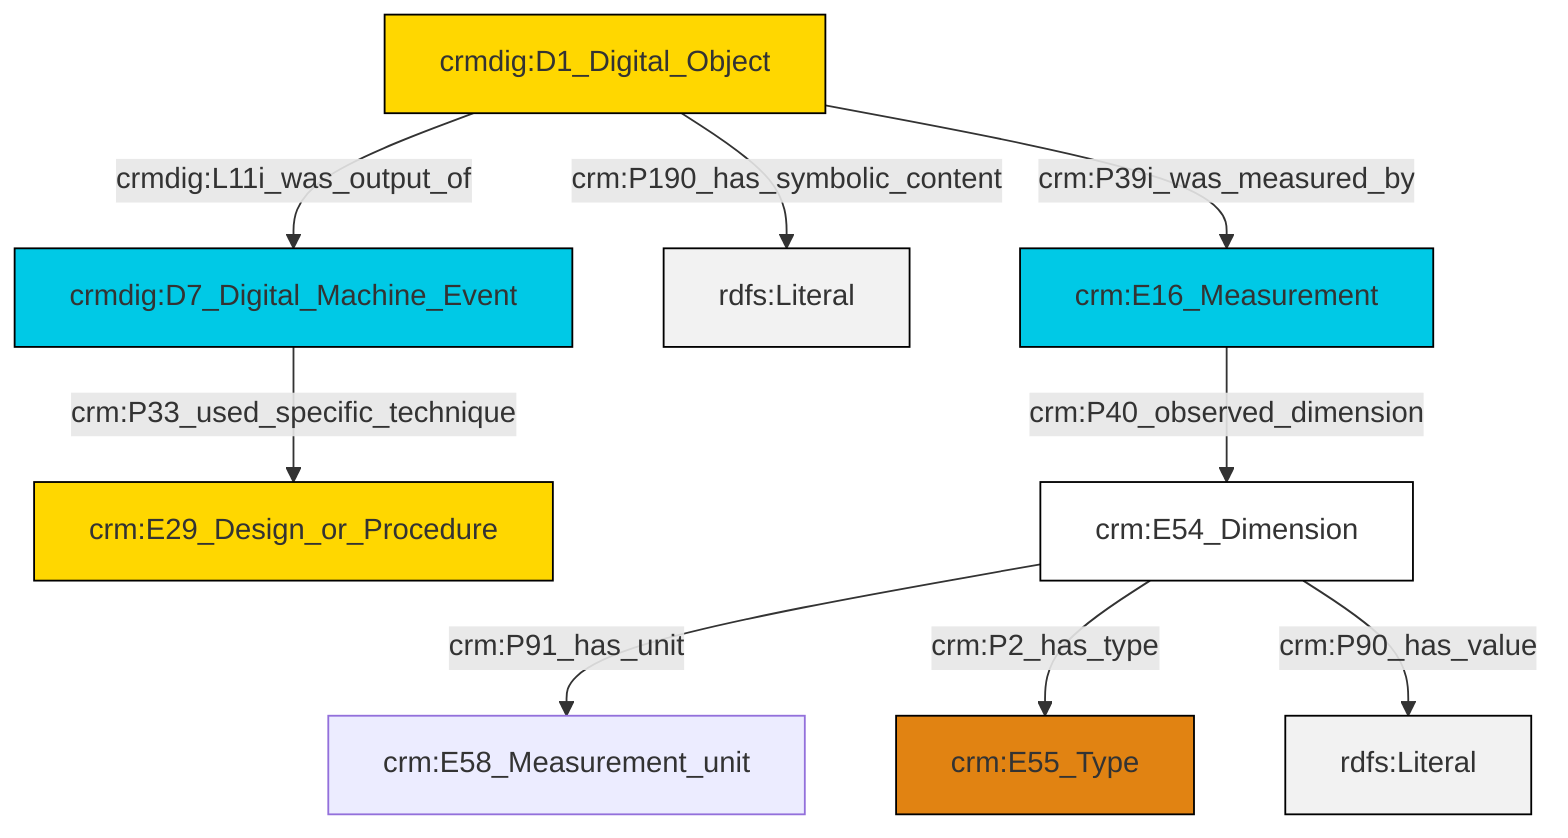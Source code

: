 graph TD
classDef Literal fill:#f2f2f2,stroke:#000000;
classDef CRM_Entity fill:#FFFFFF,stroke:#000000;
classDef Temporal_Entity fill:#00C9E6, stroke:#000000;
classDef Type fill:#E18312, stroke:#000000;
classDef Time-Span fill:#2C9C91, stroke:#000000;
classDef Appellation fill:#FFEB7F, stroke:#000000;
classDef Place fill:#008836, stroke:#000000;
classDef Persistent_Item fill:#B266B2, stroke:#000000;
classDef Conceptual_Object fill:#FFD700, stroke:#000000;
classDef Physical_Thing fill:#D2B48C, stroke:#000000;
classDef Actor fill:#f58aad, stroke:#000000;
classDef PC_Classes fill:#4ce600, stroke:#000000;
classDef Multi fill:#cccccc,stroke:#000000;

2["crm:E54_Dimension"]:::CRM_Entity -->|crm:P91_has_unit| 3["crm:E58_Measurement_unit"]:::Default
4["crm:E16_Measurement"]:::Temporal_Entity -->|crm:P40_observed_dimension| 2["crm:E54_Dimension"]:::CRM_Entity
5["crmdig:D1_Digital_Object"]:::Conceptual_Object -->|crm:P39i_was_measured_by| 4["crm:E16_Measurement"]:::Temporal_Entity
5["crmdig:D1_Digital_Object"]:::Conceptual_Object -->|crm:P190_has_symbolic_content| 7[rdfs:Literal]:::Literal
2["crm:E54_Dimension"]:::CRM_Entity -->|crm:P2_has_type| 9["crm:E55_Type"]:::Type
2["crm:E54_Dimension"]:::CRM_Entity -->|crm:P90_has_value| 12[rdfs:Literal]:::Literal
5["crmdig:D1_Digital_Object"]:::Conceptual_Object -->|crmdig:L11i_was_output_of| 10["crmdig:D7_Digital_Machine_Event"]:::Temporal_Entity
10["crmdig:D7_Digital_Machine_Event"]:::Temporal_Entity -->|crm:P33_used_specific_technique| 0["crm:E29_Design_or_Procedure"]:::Conceptual_Object